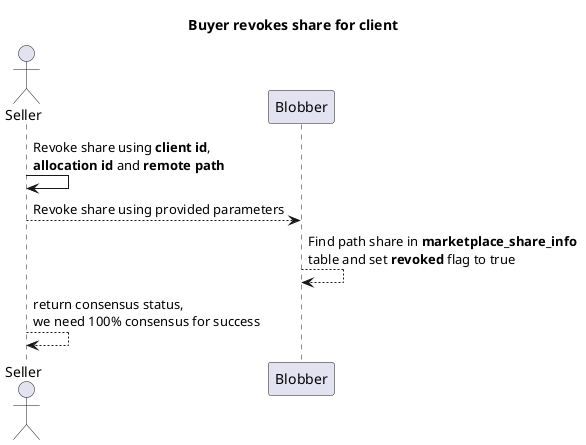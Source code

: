 @startuml

title Buyer revokes share for client
actor Seller

Seller -> Seller : Revoke share using **client id**,\n\
**allocation id** and **remote path**
Seller --> Blobber : Revoke share using provided parameters
Blobber --> Blobber : Find path share in **marketplace_share_info** \n\
table and set **revoked** flag to true
Seller --> Seller :  return consensus status, \n\
we need 100% consensus for success
@enduml
